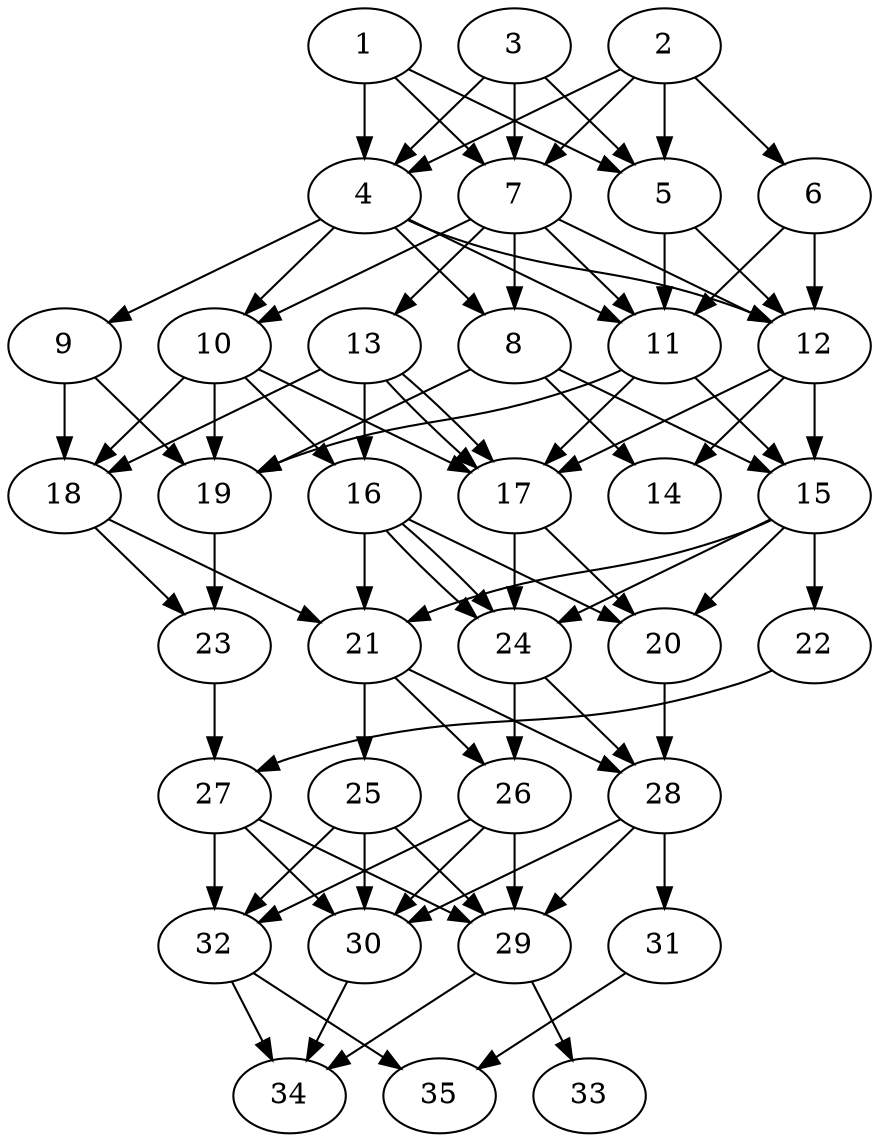 // DAG automatically generated by daggen at Tue Aug  6 16:28:02 2019
// ./daggen --dot -n 35 --ccr 0.5 --fat 0.5 --regular 0.5 --density 0.9 --mindata 5242880 --maxdata 52428800 
digraph G {
  1 [size="103886848", alpha="0.07", expect_size="51943424"] 
  1 -> 4 [size ="51943424"]
  1 -> 5 [size ="51943424"]
  1 -> 7 [size ="51943424"]
  2 [size="22208512", alpha="0.07", expect_size="11104256"] 
  2 -> 4 [size ="11104256"]
  2 -> 5 [size ="11104256"]
  2 -> 6 [size ="11104256"]
  2 -> 7 [size ="11104256"]
  3 [size="26202112", alpha="0.02", expect_size="13101056"] 
  3 -> 4 [size ="13101056"]
  3 -> 5 [size ="13101056"]
  3 -> 7 [size ="13101056"]
  4 [size="78327808", alpha="0.08", expect_size="39163904"] 
  4 -> 8 [size ="39163904"]
  4 -> 9 [size ="39163904"]
  4 -> 10 [size ="39163904"]
  4 -> 11 [size ="39163904"]
  4 -> 12 [size ="39163904"]
  5 [size="51509248", alpha="0.02", expect_size="25754624"] 
  5 -> 11 [size ="25754624"]
  5 -> 12 [size ="25754624"]
  6 [size="34250752", alpha="0.13", expect_size="17125376"] 
  6 -> 11 [size ="17125376"]
  6 -> 12 [size ="17125376"]
  7 [size="98885632", alpha="0.13", expect_size="49442816"] 
  7 -> 8 [size ="49442816"]
  7 -> 10 [size ="49442816"]
  7 -> 11 [size ="49442816"]
  7 -> 12 [size ="49442816"]
  7 -> 13 [size ="49442816"]
  8 [size="83894272", alpha="0.18", expect_size="41947136"] 
  8 -> 14 [size ="41947136"]
  8 -> 15 [size ="41947136"]
  8 -> 19 [size ="41947136"]
  9 [size="29321216", alpha="0.14", expect_size="14660608"] 
  9 -> 18 [size ="14660608"]
  9 -> 19 [size ="14660608"]
  10 [size="88186880", alpha="0.02", expect_size="44093440"] 
  10 -> 16 [size ="44093440"]
  10 -> 17 [size ="44093440"]
  10 -> 18 [size ="44093440"]
  10 -> 19 [size ="44093440"]
  11 [size="35489792", alpha="0.04", expect_size="17744896"] 
  11 -> 15 [size ="17744896"]
  11 -> 17 [size ="17744896"]
  11 -> 19 [size ="17744896"]
  12 [size="67180544", alpha="0.04", expect_size="33590272"] 
  12 -> 14 [size ="33590272"]
  12 -> 15 [size ="33590272"]
  12 -> 17 [size ="33590272"]
  13 [size="99592192", alpha="0.03", expect_size="49796096"] 
  13 -> 16 [size ="49796096"]
  13 -> 17 [size ="49796096"]
  13 -> 17 [size ="49796096"]
  13 -> 18 [size ="49796096"]
  14 [size="13889536", alpha="0.12", expect_size="6944768"] 
  15 [size="51144704", alpha="0.10", expect_size="25572352"] 
  15 -> 20 [size ="25572352"]
  15 -> 21 [size ="25572352"]
  15 -> 22 [size ="25572352"]
  15 -> 24 [size ="25572352"]
  16 [size="62560256", alpha="0.20", expect_size="31280128"] 
  16 -> 20 [size ="31280128"]
  16 -> 21 [size ="31280128"]
  16 -> 24 [size ="31280128"]
  16 -> 24 [size ="31280128"]
  17 [size="29689856", alpha="0.02", expect_size="14844928"] 
  17 -> 20 [size ="14844928"]
  17 -> 24 [size ="14844928"]
  18 [size="93106176", alpha="0.15", expect_size="46553088"] 
  18 -> 21 [size ="46553088"]
  18 -> 23 [size ="46553088"]
  19 [size="82225152", alpha="0.04", expect_size="41112576"] 
  19 -> 23 [size ="41112576"]
  20 [size="54073344", alpha="0.00", expect_size="27036672"] 
  20 -> 28 [size ="27036672"]
  21 [size="65683456", alpha="0.17", expect_size="32841728"] 
  21 -> 25 [size ="32841728"]
  21 -> 26 [size ="32841728"]
  21 -> 28 [size ="32841728"]
  22 [size="82571264", alpha="0.16", expect_size="41285632"] 
  22 -> 27 [size ="41285632"]
  23 [size="102604800", alpha="0.18", expect_size="51302400"] 
  23 -> 27 [size ="51302400"]
  24 [size="21786624", alpha="0.15", expect_size="10893312"] 
  24 -> 26 [size ="10893312"]
  24 -> 28 [size ="10893312"]
  25 [size="80044032", alpha="0.01", expect_size="40022016"] 
  25 -> 29 [size ="40022016"]
  25 -> 30 [size ="40022016"]
  25 -> 32 [size ="40022016"]
  26 [size="33814528", alpha="0.11", expect_size="16907264"] 
  26 -> 29 [size ="16907264"]
  26 -> 30 [size ="16907264"]
  26 -> 32 [size ="16907264"]
  27 [size="32630784", alpha="0.00", expect_size="16315392"] 
  27 -> 29 [size ="16315392"]
  27 -> 30 [size ="16315392"]
  27 -> 32 [size ="16315392"]
  28 [size="42827776", alpha="0.05", expect_size="21413888"] 
  28 -> 29 [size ="21413888"]
  28 -> 30 [size ="21413888"]
  28 -> 31 [size ="21413888"]
  29 [size="17999872", alpha="0.14", expect_size="8999936"] 
  29 -> 33 [size ="8999936"]
  29 -> 34 [size ="8999936"]
  30 [size="34582528", alpha="0.19", expect_size="17291264"] 
  30 -> 34 [size ="17291264"]
  31 [size="35995648", alpha="0.10", expect_size="17997824"] 
  31 -> 35 [size ="17997824"]
  32 [size="21268480", alpha="0.12", expect_size="10634240"] 
  32 -> 34 [size ="10634240"]
  32 -> 35 [size ="10634240"]
  33 [size="96497664", alpha="0.14", expect_size="48248832"] 
  34 [size="88655872", alpha="0.16", expect_size="44327936"] 
  35 [size="65585152", alpha="0.07", expect_size="32792576"] 
}
